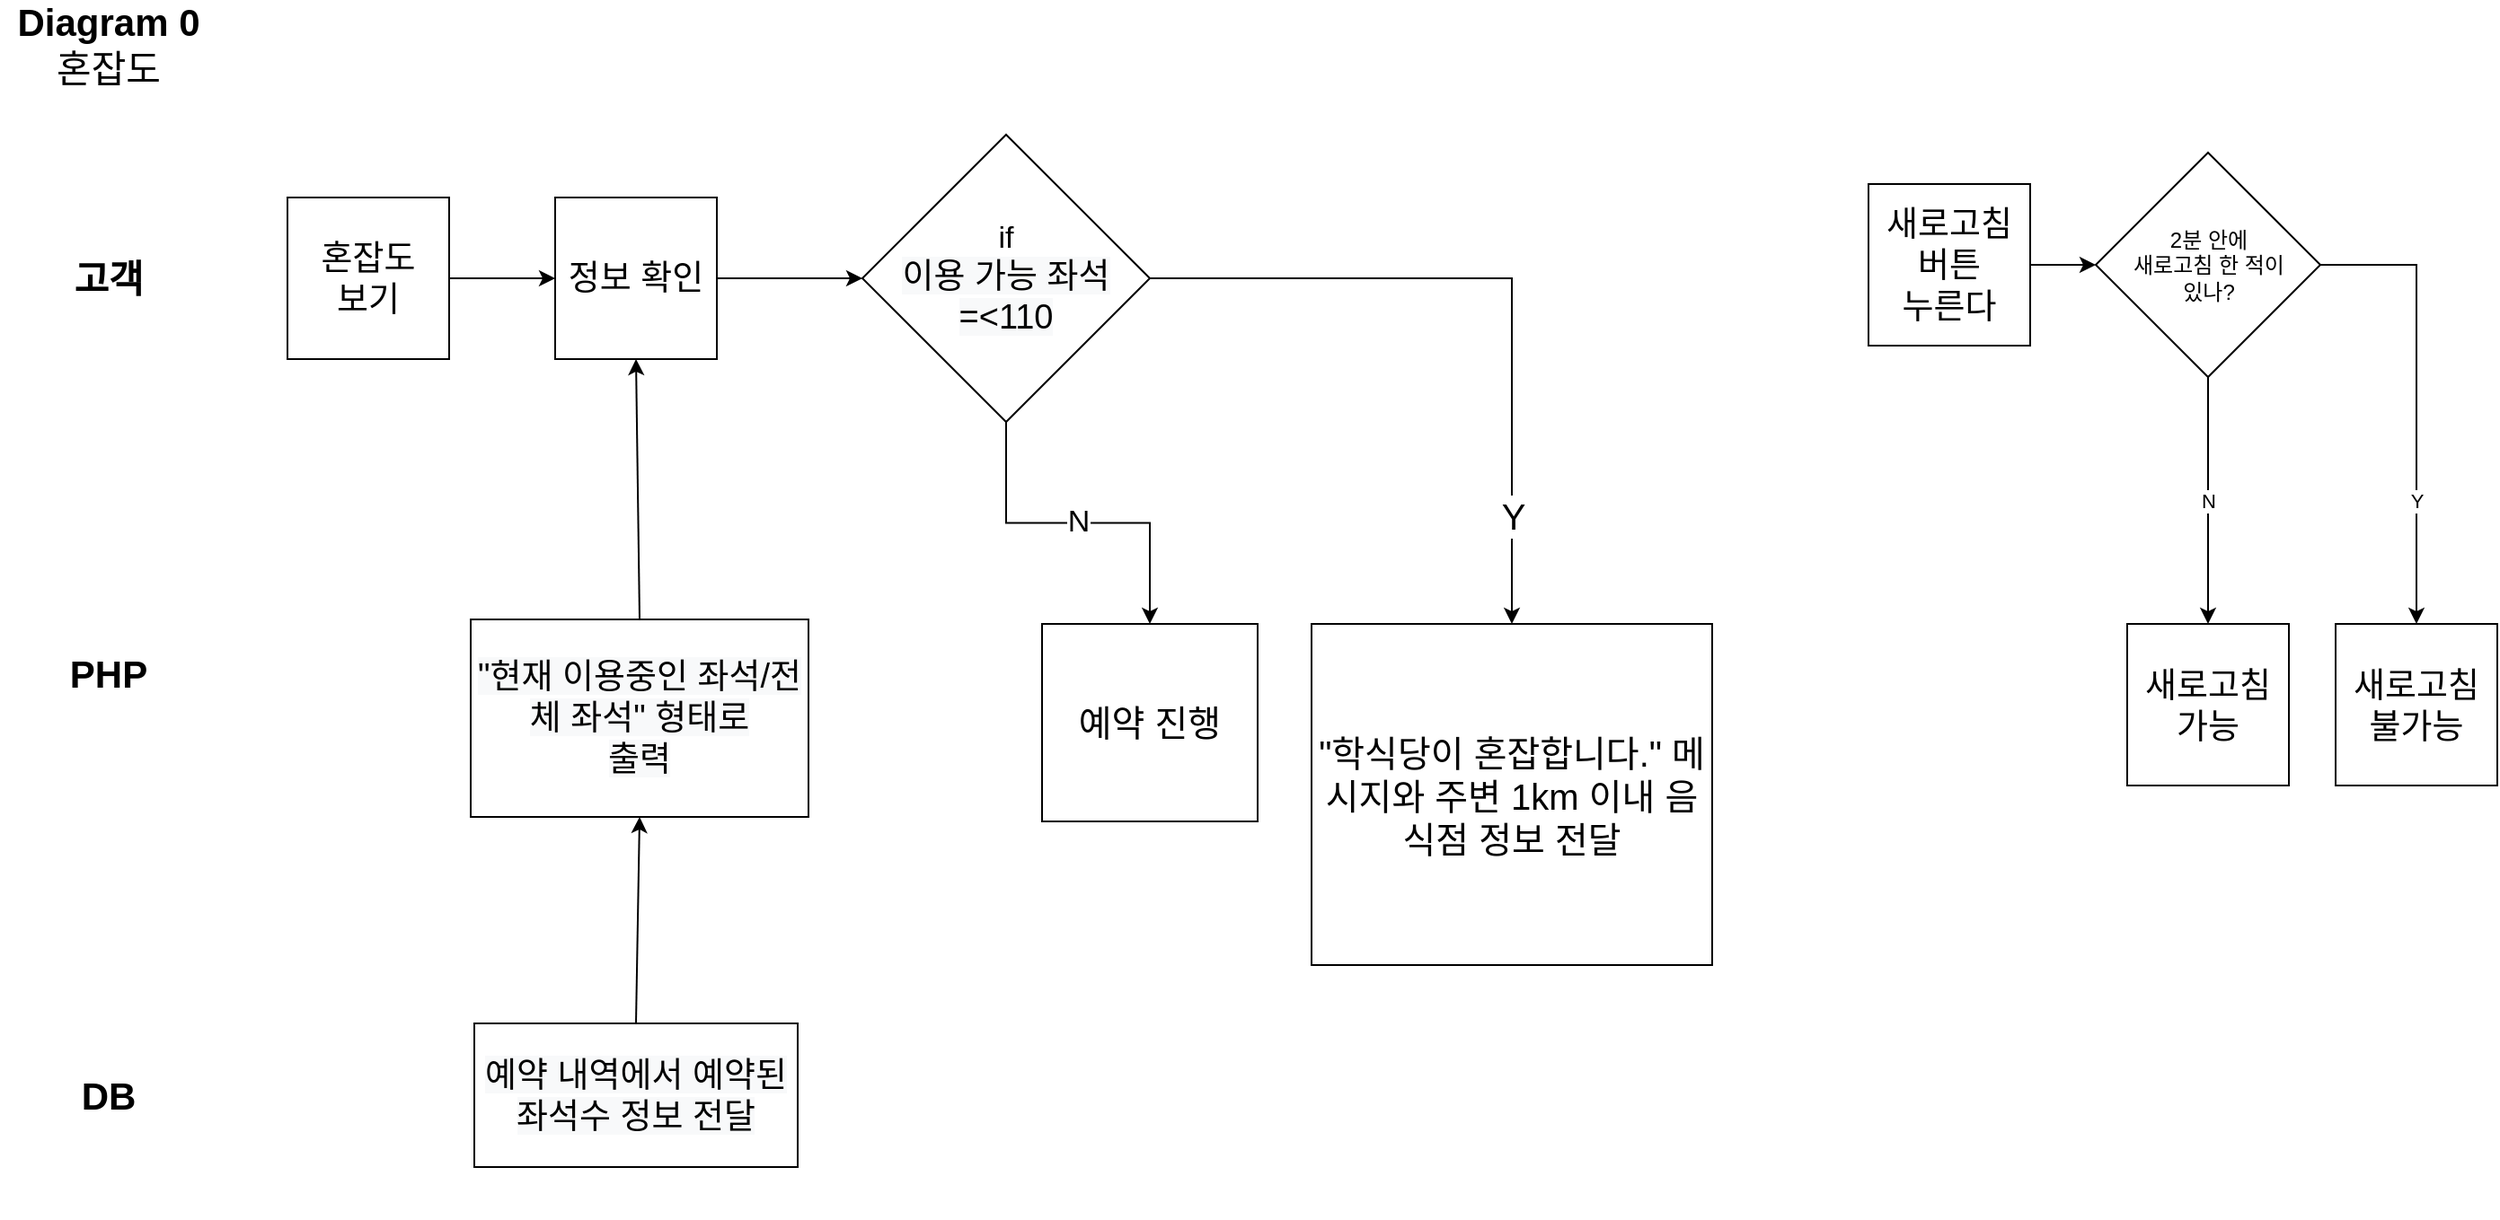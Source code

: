 <mxfile version="17.4.2" type="github"><diagram id="t8jLZpME2FRf261Ox9BI" name="Page-1"><mxGraphModel dx="1135" dy="925" grid="1" gridSize="10" guides="1" tooltips="1" connect="1" arrows="1" fold="1" page="1" pageScale="1" pageWidth="827" pageHeight="1169" math="0" shadow="0"><root><mxCell id="0"/><mxCell id="1" parent="0"/><mxCell id="IUjfA274XiTZ8R5IMJOk-18" style="edgeStyle=orthogonalEdgeStyle;rounded=0;orthogonalLoop=1;jettySize=auto;html=1;entryX=0;entryY=0.5;entryDx=0;entryDy=0;fontSize=17;" edge="1" parent="1" source="tWs4NPSTxIWH6wR3upc7-1" target="IUjfA274XiTZ8R5IMJOk-17"><mxGeometry relative="1" as="geometry"/></mxCell><mxCell id="tWs4NPSTxIWH6wR3upc7-1" value="&lt;font style=&quot;font-size: 19px;&quot;&gt;정보 확인&lt;/font&gt;" style="whiteSpace=wrap;html=1;aspect=fixed;fontSize=19;" parent="1" vertex="1"><mxGeometry x="369" y="165" width="90" height="90" as="geometry"/></mxCell><mxCell id="ItUZ5gXeRA-rxZpXjLuS-3" value="" style="endArrow=classic;html=1;rounded=0;fontSize=13;entryX=0.5;entryY=1;entryDx=0;entryDy=0;exitX=0.5;exitY=0;exitDx=0;exitDy=0;" parent="1" source="ItUZ5gXeRA-rxZpXjLuS-11" target="tWs4NPSTxIWH6wR3upc7-1" edge="1"><mxGeometry width="50" height="50" relative="1" as="geometry"><mxPoint x="414" y="368" as="sourcePoint"/><mxPoint x="414.5" y="270" as="targetPoint"/></mxGeometry></mxCell><mxCell id="ItUZ5gXeRA-rxZpXjLuS-4" value="" style="endArrow=classic;html=1;rounded=0;fontSize=13;entryX=0.5;entryY=1;entryDx=0;entryDy=0;exitX=0.5;exitY=0;exitDx=0;exitDy=0;" parent="1" source="ItUZ5gXeRA-rxZpXjLuS-12" target="ItUZ5gXeRA-rxZpXjLuS-11" edge="1"><mxGeometry width="50" height="50" relative="1" as="geometry"><mxPoint x="414" y="600" as="sourcePoint"/><mxPoint x="414" y="492" as="targetPoint"/></mxGeometry></mxCell><mxCell id="ItUZ5gXeRA-rxZpXjLuS-5" value="&lt;font style=&quot;font-size: 21px&quot;&gt;&lt;b&gt;고객&lt;/b&gt;&lt;/font&gt;" style="text;html=1;align=center;verticalAlign=middle;resizable=0;points=[];autosize=1;strokeColor=none;fillColor=none;fontSize=13;" parent="1" vertex="1"><mxGeometry x="90" y="200" width="60" height="20" as="geometry"/></mxCell><mxCell id="ItUZ5gXeRA-rxZpXjLuS-7" value="&lt;span style=&quot;font-size: 21px&quot;&gt;&lt;b&gt;PHP&lt;/b&gt;&lt;/span&gt;" style="text;html=1;align=center;verticalAlign=middle;resizable=0;points=[];autosize=1;strokeColor=none;fillColor=none;fontSize=13;" parent="1" vertex="1"><mxGeometry x="90" y="420" width="60" height="20" as="geometry"/></mxCell><mxCell id="ItUZ5gXeRA-rxZpXjLuS-8" value="&lt;span style=&quot;font-size: 21px&quot;&gt;&lt;b&gt;DB&lt;/b&gt;&lt;/span&gt;" style="text;html=1;align=center;verticalAlign=middle;resizable=0;points=[];autosize=1;strokeColor=none;fillColor=none;fontSize=13;" parent="1" vertex="1"><mxGeometry x="95" y="655" width="50" height="20" as="geometry"/></mxCell><mxCell id="ItUZ5gXeRA-rxZpXjLuS-9" value="&lt;font style=&quot;font-size: 21px&quot;&gt;&lt;b&gt;Diagram 0&lt;/b&gt;&lt;br&gt;혼잡도&lt;/font&gt;" style="text;html=1;align=center;verticalAlign=middle;resizable=0;points=[];autosize=1;strokeColor=none;fillColor=none;fontSize=13;" parent="1" vertex="1"><mxGeometry x="60" y="60" width="120" height="40" as="geometry"/></mxCell><mxCell id="ItUZ5gXeRA-rxZpXjLuS-11" value="&lt;span style=&quot;color: rgb(0 , 0 , 0) ; font-family: &amp;#34;helvetica&amp;#34; ; font-size: 19px ; font-style: normal ; font-weight: 400 ; letter-spacing: normal ; text-align: center ; text-indent: 0px ; text-transform: none ; word-spacing: 0px ; background-color: rgb(248 , 249 , 250) ; display: inline ; float: none&quot;&gt;&quot;현재 이용중인 좌석/전체 좌석&quot; 형태로 &lt;br&gt;출력&lt;/span&gt;" style="rounded=0;whiteSpace=wrap;html=1;fontSize=19;" parent="1" vertex="1"><mxGeometry x="322" y="400" width="188" height="110" as="geometry"/></mxCell><mxCell id="ItUZ5gXeRA-rxZpXjLuS-12" value="&#10;&#10;&lt;span style=&quot;color: rgb(0, 0, 0); font-family: helvetica; font-size: 19px; font-style: normal; font-weight: 400; letter-spacing: normal; text-align: center; text-indent: 0px; text-transform: none; word-spacing: 0px; background-color: rgb(248, 249, 250); display: inline; float: none;&quot;&gt;예약 내역에서 예약된 좌석수 정보 전달&lt;/span&gt;&#10;&#10;" style="rounded=0;whiteSpace=wrap;html=1;fontSize=19;" parent="1" vertex="1"><mxGeometry x="324" y="625" width="180" height="80" as="geometry"/></mxCell><mxCell id="IUjfA274XiTZ8R5IMJOk-3" style="edgeStyle=orthogonalEdgeStyle;rounded=0;orthogonalLoop=1;jettySize=auto;html=1;" edge="1" parent="1" source="IUjfA274XiTZ8R5IMJOk-2" target="tWs4NPSTxIWH6wR3upc7-1"><mxGeometry relative="1" as="geometry"/></mxCell><mxCell id="IUjfA274XiTZ8R5IMJOk-2" value="&lt;font style=&quot;font-size: 19px&quot;&gt;혼잡도&lt;br&gt;보기&lt;br&gt;&lt;/font&gt;" style="whiteSpace=wrap;html=1;aspect=fixed;fontSize=19;" vertex="1" parent="1"><mxGeometry x="220" y="165" width="90" height="90" as="geometry"/></mxCell><mxCell id="IUjfA274XiTZ8R5IMJOk-9" value="N" style="edgeStyle=orthogonalEdgeStyle;rounded=0;orthogonalLoop=1;jettySize=auto;html=1;exitX=0.5;exitY=1;exitDx=0;exitDy=0;entryX=0.5;entryY=0;entryDx=0;entryDy=0;" edge="1" parent="1" source="IUjfA274XiTZ8R5IMJOk-6" target="IUjfA274XiTZ8R5IMJOk-11"><mxGeometry relative="1" as="geometry"><mxPoint x="1288.857" y="282.5" as="targetPoint"/></mxGeometry></mxCell><mxCell id="IUjfA274XiTZ8R5IMJOk-10" value="Y" style="edgeStyle=orthogonalEdgeStyle;rounded=0;orthogonalLoop=1;jettySize=auto;html=1;exitX=1;exitY=0.5;exitDx=0;exitDy=0;" edge="1" parent="1" source="IUjfA274XiTZ8R5IMJOk-6" target="IUjfA274XiTZ8R5IMJOk-14"><mxGeometry x="0.448" relative="1" as="geometry"><mxPoint x="1399" y="282.5" as="targetPoint"/><mxPoint y="1" as="offset"/></mxGeometry></mxCell><mxCell id="IUjfA274XiTZ8R5IMJOk-6" value="2분 안에&lt;br&gt;새로고침 한 적이 &lt;br&gt;있나?" style="rhombus;whiteSpace=wrap;html=1;" vertex="1" parent="1"><mxGeometry x="1226.5" y="140" width="125" height="125" as="geometry"/></mxCell><mxCell id="IUjfA274XiTZ8R5IMJOk-11" value="&lt;font style=&quot;font-size: 19px&quot;&gt;새로고침 가능&lt;br&gt;&lt;/font&gt;" style="whiteSpace=wrap;html=1;aspect=fixed;fontSize=19;" vertex="1" parent="1"><mxGeometry x="1244" y="402.5" width="90" height="90" as="geometry"/></mxCell><mxCell id="IUjfA274XiTZ8R5IMJOk-13" style="edgeStyle=orthogonalEdgeStyle;rounded=0;orthogonalLoop=1;jettySize=auto;html=1;" edge="1" parent="1" source="IUjfA274XiTZ8R5IMJOk-12" target="IUjfA274XiTZ8R5IMJOk-6"><mxGeometry relative="1" as="geometry"/></mxCell><mxCell id="IUjfA274XiTZ8R5IMJOk-12" value="&lt;font style=&quot;font-size: 19px&quot;&gt;새로고침&lt;br&gt;버튼&lt;br&gt;누른다&lt;br&gt;&lt;/font&gt;" style="whiteSpace=wrap;html=1;aspect=fixed;fontSize=19;" vertex="1" parent="1"><mxGeometry x="1100" y="157.5" width="90" height="90" as="geometry"/></mxCell><mxCell id="IUjfA274XiTZ8R5IMJOk-14" value="&lt;font style=&quot;font-size: 19px&quot;&gt;새로고침 불가능&lt;br&gt;&lt;/font&gt;" style="whiteSpace=wrap;html=1;aspect=fixed;fontSize=19;" vertex="1" parent="1"><mxGeometry x="1360" y="402.5" width="90" height="90" as="geometry"/></mxCell><mxCell id="IUjfA274XiTZ8R5IMJOk-19" value="N" style="edgeStyle=orthogonalEdgeStyle;rounded=0;orthogonalLoop=1;jettySize=auto;html=1;fontSize=17;" edge="1" parent="1" source="IUjfA274XiTZ8R5IMJOk-17" target="IUjfA274XiTZ8R5IMJOk-20"><mxGeometry relative="1" as="geometry"><mxPoint x="620" y="460" as="targetPoint"/></mxGeometry></mxCell><mxCell id="IUjfA274XiTZ8R5IMJOk-21" value="Y" style="edgeStyle=orthogonalEdgeStyle;rounded=0;orthogonalLoop=1;jettySize=auto;html=1;fontSize=20;" edge="1" parent="1" source="IUjfA274XiTZ8R5IMJOk-17" target="IUjfA274XiTZ8R5IMJOk-22"><mxGeometry x="0.694" relative="1" as="geometry"><mxPoint x="760" y="400" as="targetPoint"/><mxPoint as="offset"/></mxGeometry></mxCell><mxCell id="IUjfA274XiTZ8R5IMJOk-17" value="&lt;font style=&quot;font-size: 17px&quot;&gt;if&lt;/font&gt;&lt;br&gt;&lt;span style=&quot;color: rgb(0 , 0 , 0) ; font-family: &amp;#34;helvetica&amp;#34; ; font-size: 19px ; font-style: normal ; font-weight: 400 ; letter-spacing: normal ; text-align: center ; text-indent: 0px ; text-transform: none ; word-spacing: 0px ; background-color: rgb(248 , 249 , 250) ; display: inline ; float: none&quot;&gt;이용 가능 좌석 &lt;br&gt;=&amp;lt;110&lt;/span&gt;" style="rhombus;whiteSpace=wrap;html=1;shadow=0;glass=0;sketch=0;" vertex="1" parent="1"><mxGeometry x="540" y="130" width="160" height="160" as="geometry"/></mxCell><mxCell id="IUjfA274XiTZ8R5IMJOk-20" value="&lt;font style=&quot;font-size: 20px&quot;&gt;예약 진행&lt;/font&gt;" style="rounded=0;whiteSpace=wrap;html=1;shadow=0;glass=0;sketch=0;fontSize=17;" vertex="1" parent="1"><mxGeometry x="640" y="402.5" width="120" height="110" as="geometry"/></mxCell><mxCell id="IUjfA274XiTZ8R5IMJOk-22" value="&quot;학식당이 혼잡합니다.&quot; 메시지와 주변 1km 이내 음식점 정보 전달" style="rounded=0;whiteSpace=wrap;html=1;shadow=0;glass=0;sketch=0;fontSize=20;" vertex="1" parent="1"><mxGeometry x="790" y="402.5" width="223" height="190" as="geometry"/></mxCell></root></mxGraphModel></diagram></mxfile>
